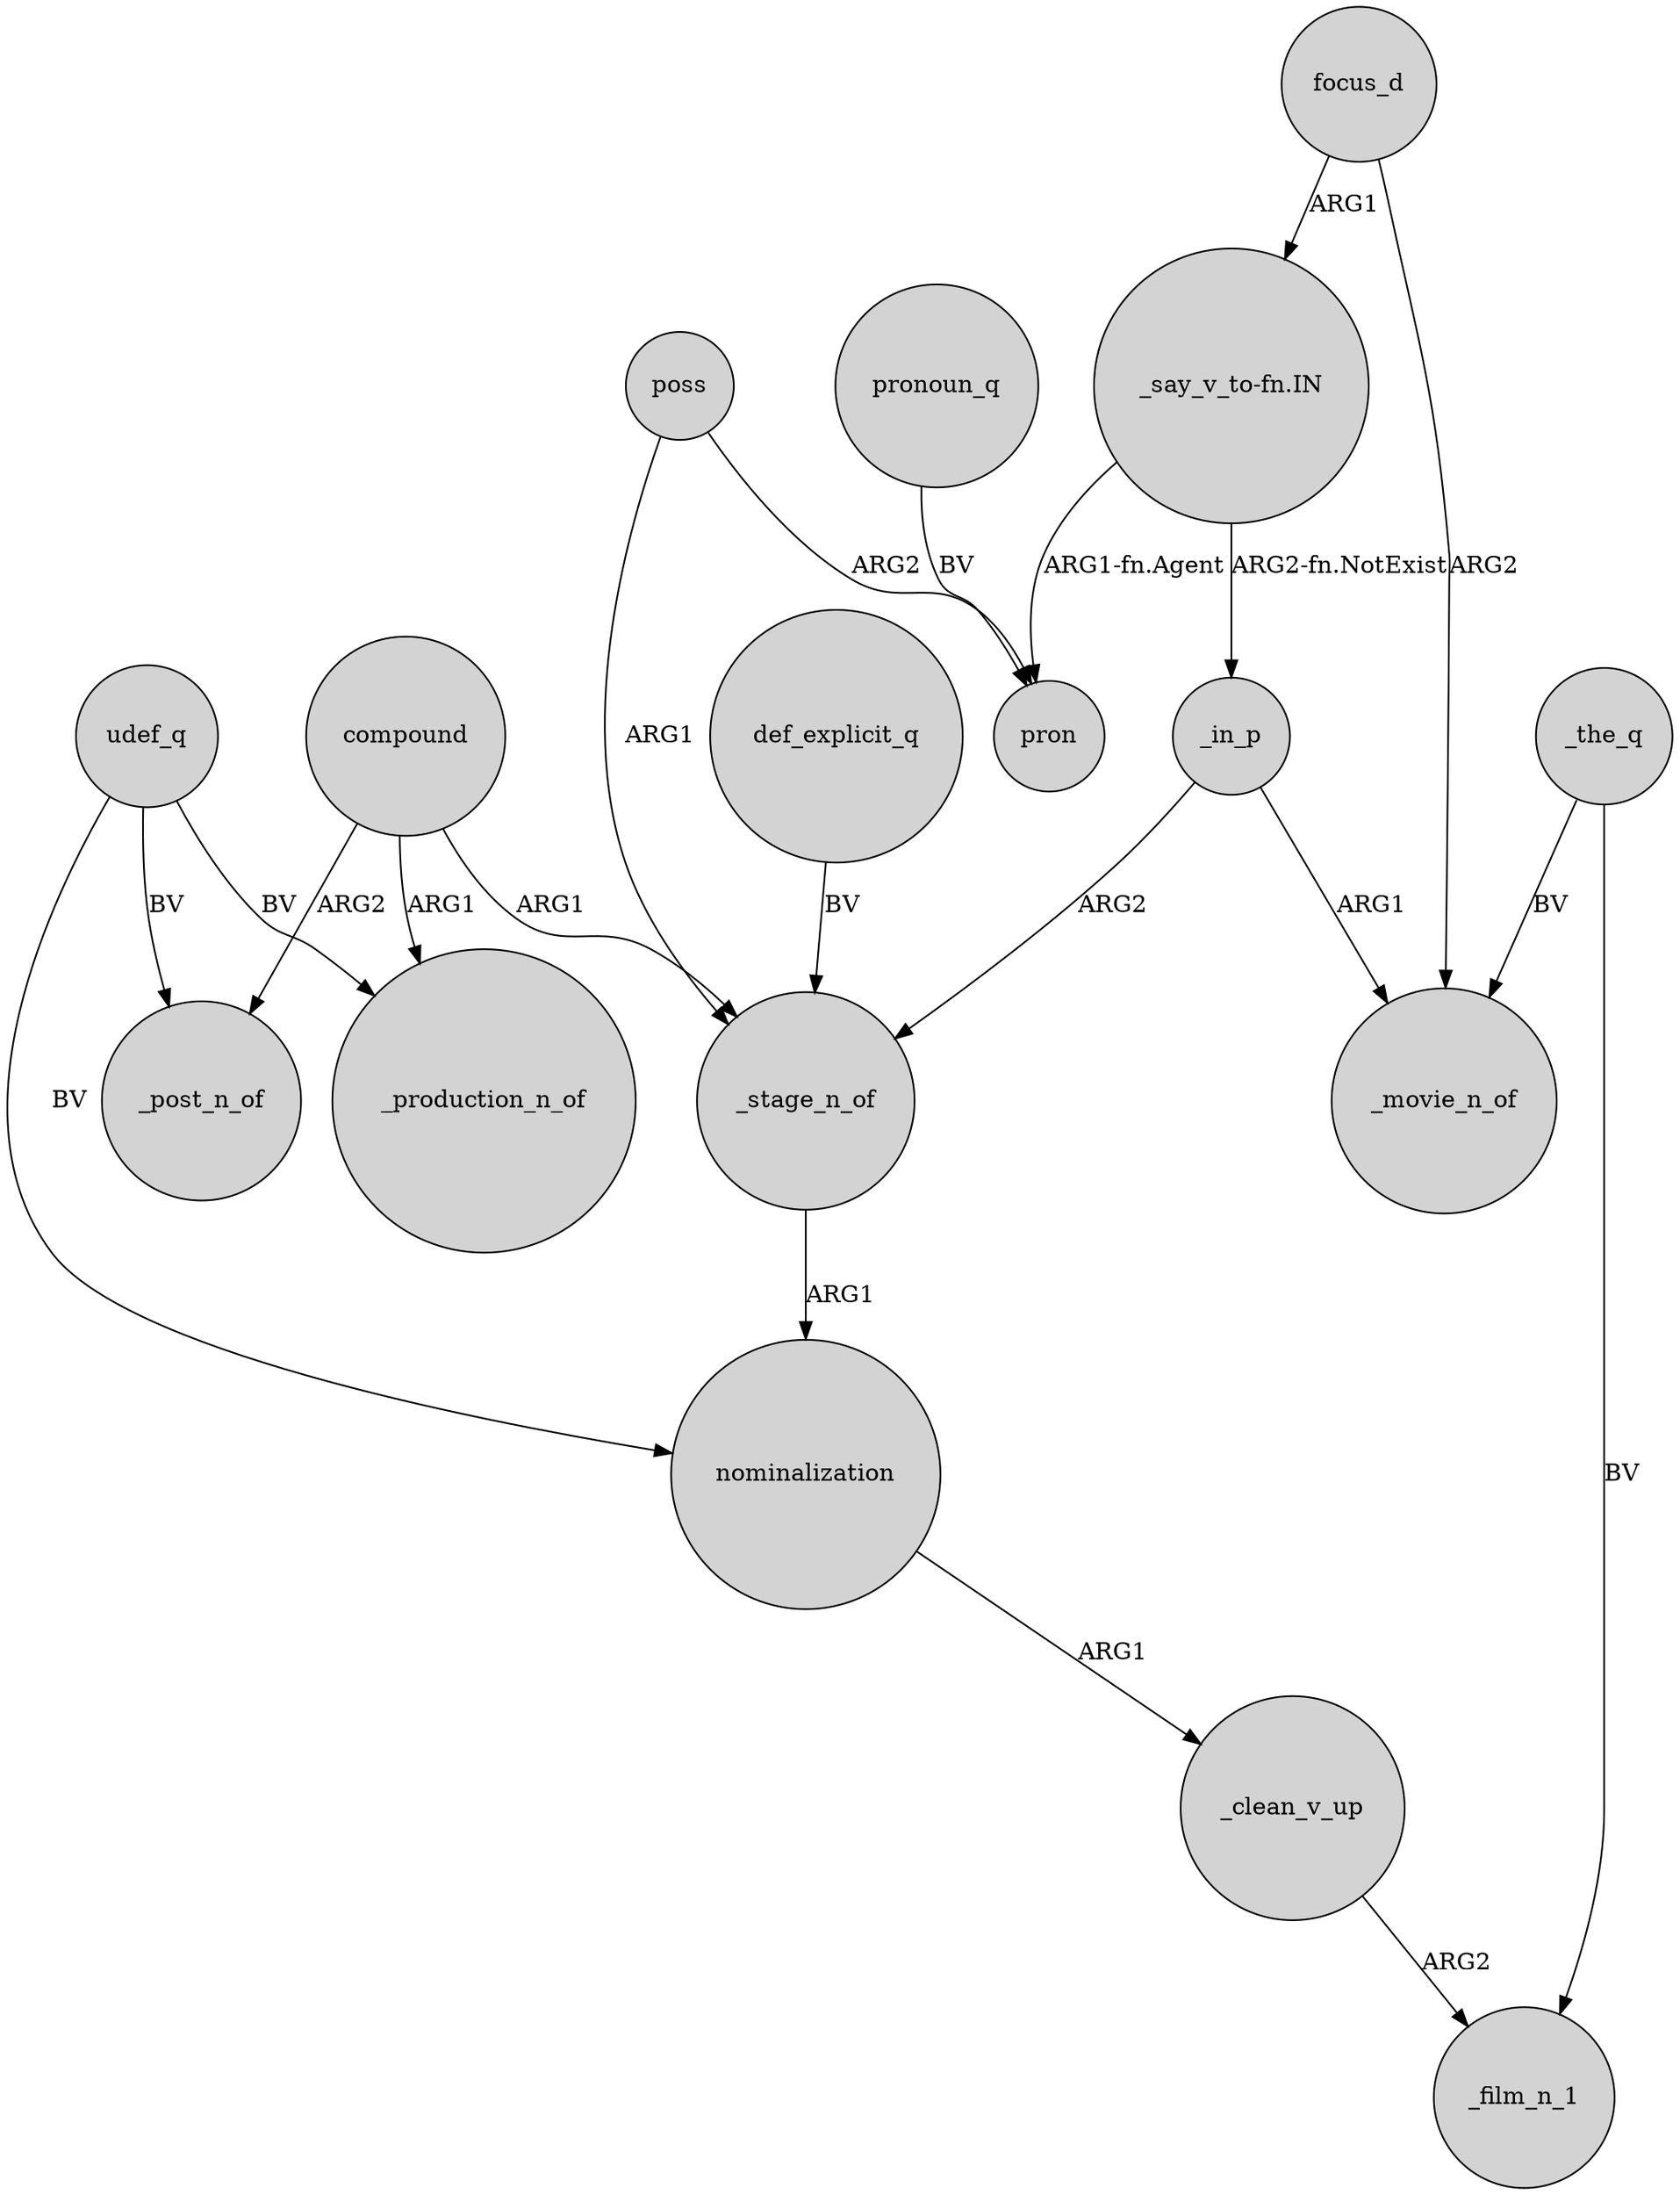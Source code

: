 digraph {
	node [shape=circle style=filled]
	udef_q -> _production_n_of [label=BV]
	compound -> _production_n_of [label=ARG1]
	poss -> pron [label=ARG2]
	compound -> _post_n_of [label=ARG2]
	_clean_v_up -> _film_n_1 [label=ARG2]
	compound -> _stage_n_of [label=ARG1]
	"_say_v_to-fn.IN" -> _in_p [label="ARG2-fn.NotExist"]
	_in_p -> _stage_n_of [label=ARG2]
	_stage_n_of -> nominalization [label=ARG1]
	_the_q -> _movie_n_of [label=BV]
	pronoun_q -> pron [label=BV]
	_the_q -> _film_n_1 [label=BV]
	udef_q -> nominalization [label=BV]
	"_say_v_to-fn.IN" -> pron [label="ARG1-fn.Agent"]
	def_explicit_q -> _stage_n_of [label=BV]
	_in_p -> _movie_n_of [label=ARG1]
	nominalization -> _clean_v_up [label=ARG1]
	poss -> _stage_n_of [label=ARG1]
	focus_d -> "_say_v_to-fn.IN" [label=ARG1]
	focus_d -> _movie_n_of [label=ARG2]
	udef_q -> _post_n_of [label=BV]
}
